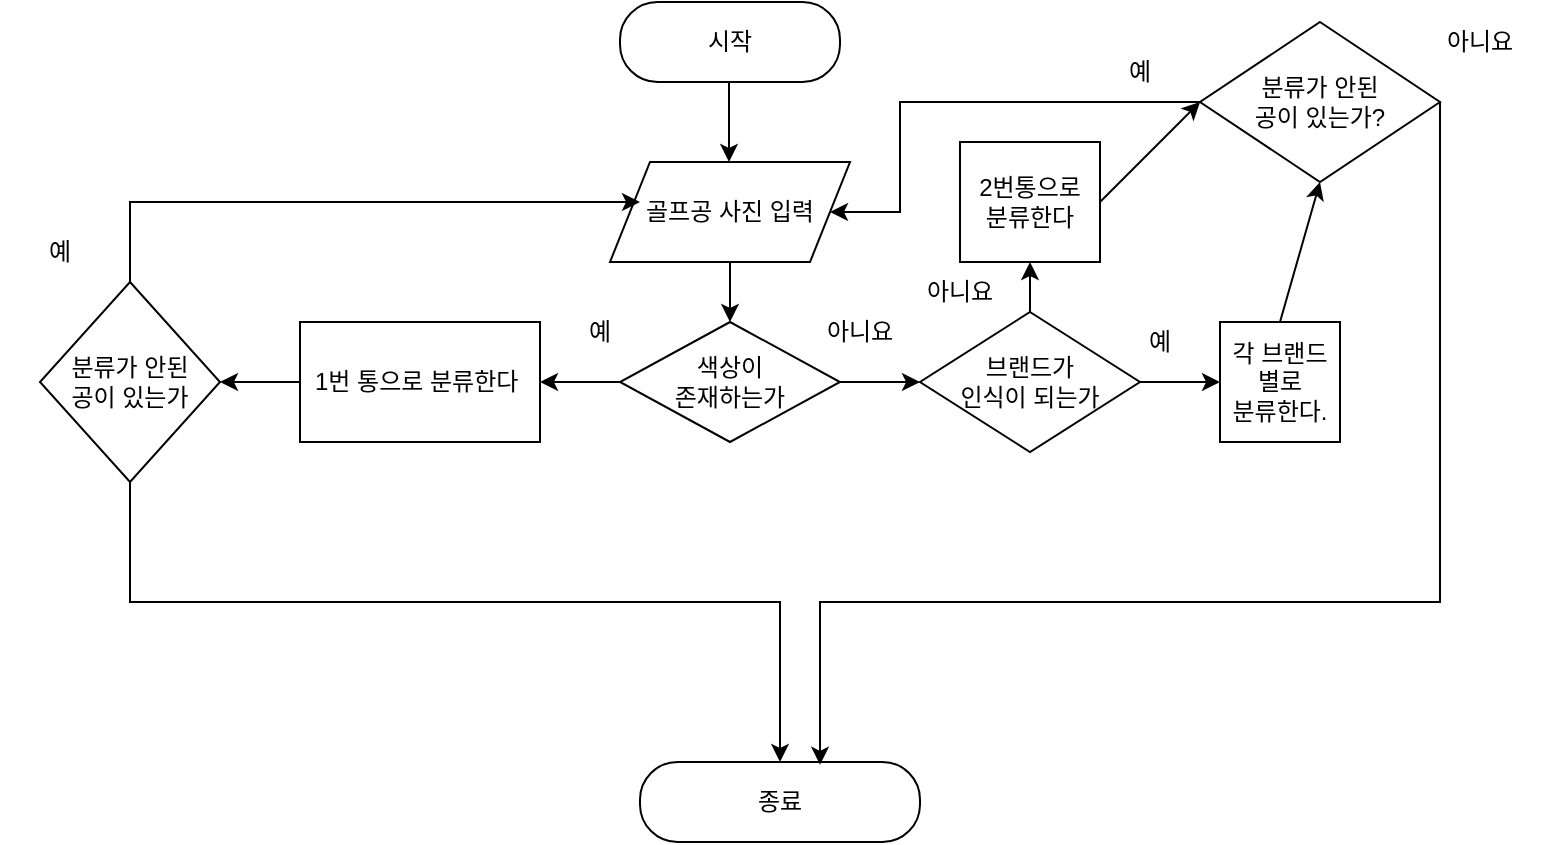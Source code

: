<mxfile version="16.6.4" type="github">
  <diagram id="K6LmjykUuhln-A83gKc8" name="Page-1">
    <mxGraphModel dx="1221" dy="644" grid="1" gridSize="10" guides="1" tooltips="1" connect="1" arrows="1" fold="1" page="1" pageScale="1" pageWidth="827" pageHeight="1169" math="0" shadow="0">
      <root>
        <mxCell id="0" />
        <mxCell id="1" parent="0" />
        <mxCell id="tIcMzQEfdsWm62XmyKLp-1" value="시작" style="rounded=1;whiteSpace=wrap;html=1;arcSize=47;" vertex="1" parent="1">
          <mxGeometry x="340" y="20" width="110" height="40" as="geometry" />
        </mxCell>
        <mxCell id="tIcMzQEfdsWm62XmyKLp-2" value="색상이&lt;br&gt;존재하는가" style="rhombus;whiteSpace=wrap;html=1;" vertex="1" parent="1">
          <mxGeometry x="340" y="180" width="110" height="60" as="geometry" />
        </mxCell>
        <mxCell id="tIcMzQEfdsWm62XmyKLp-3" value="" style="endArrow=classic;html=1;rounded=0;" edge="1" parent="1">
          <mxGeometry width="50" height="50" relative="1" as="geometry">
            <mxPoint x="394.5" y="60" as="sourcePoint" />
            <mxPoint x="394.5" y="100" as="targetPoint" />
            <Array as="points">
              <mxPoint x="394.5" y="60" />
            </Array>
          </mxGeometry>
        </mxCell>
        <mxCell id="tIcMzQEfdsWm62XmyKLp-4" value="" style="endArrow=classic;html=1;rounded=0;exitX=0;exitY=0.5;exitDx=0;exitDy=0;" edge="1" parent="1" source="tIcMzQEfdsWm62XmyKLp-2">
          <mxGeometry width="50" height="50" relative="1" as="geometry">
            <mxPoint x="280" y="160" as="sourcePoint" />
            <mxPoint x="300" y="210" as="targetPoint" />
          </mxGeometry>
        </mxCell>
        <mxCell id="tIcMzQEfdsWm62XmyKLp-6" value="" style="endArrow=classic;html=1;rounded=0;" edge="1" parent="1" target="tIcMzQEfdsWm62XmyKLp-2">
          <mxGeometry width="50" height="50" relative="1" as="geometry">
            <mxPoint x="395" y="130" as="sourcePoint" />
            <mxPoint x="420" y="140" as="targetPoint" />
          </mxGeometry>
        </mxCell>
        <mxCell id="tIcMzQEfdsWm62XmyKLp-7" value="예" style="text;html=1;strokeColor=none;fillColor=none;align=center;verticalAlign=middle;whiteSpace=wrap;rounded=0;" vertex="1" parent="1">
          <mxGeometry x="300" y="170" width="60" height="30" as="geometry" />
        </mxCell>
        <mxCell id="tIcMzQEfdsWm62XmyKLp-8" value="" style="endArrow=classic;html=1;rounded=0;exitX=1;exitY=0.5;exitDx=0;exitDy=0;" edge="1" parent="1" source="tIcMzQEfdsWm62XmyKLp-2">
          <mxGeometry width="50" height="50" relative="1" as="geometry">
            <mxPoint x="460" y="270" as="sourcePoint" />
            <mxPoint x="490" y="210" as="targetPoint" />
          </mxGeometry>
        </mxCell>
        <mxCell id="tIcMzQEfdsWm62XmyKLp-9" value="아니요" style="text;html=1;strokeColor=none;fillColor=none;align=center;verticalAlign=middle;whiteSpace=wrap;rounded=0;" vertex="1" parent="1">
          <mxGeometry x="430" y="170" width="60" height="30" as="geometry" />
        </mxCell>
        <mxCell id="tIcMzQEfdsWm62XmyKLp-10" value="골프공 사진 입력" style="shape=parallelogram;perimeter=parallelogramPerimeter;whiteSpace=wrap;html=1;fixedSize=1;" vertex="1" parent="1">
          <mxGeometry x="335" y="100" width="120" height="50" as="geometry" />
        </mxCell>
        <mxCell id="tIcMzQEfdsWm62XmyKLp-11" value="1번 통으로 분류한다&amp;nbsp;" style="rounded=0;whiteSpace=wrap;html=1;" vertex="1" parent="1">
          <mxGeometry x="180" y="180" width="120" height="60" as="geometry" />
        </mxCell>
        <mxCell id="tIcMzQEfdsWm62XmyKLp-12" value="" style="endArrow=classic;html=1;rounded=0;exitX=0;exitY=0.5;exitDx=0;exitDy=0;" edge="1" parent="1" source="tIcMzQEfdsWm62XmyKLp-11">
          <mxGeometry width="50" height="50" relative="1" as="geometry">
            <mxPoint x="130" y="230" as="sourcePoint" />
            <mxPoint x="140" y="210" as="targetPoint" />
          </mxGeometry>
        </mxCell>
        <mxCell id="tIcMzQEfdsWm62XmyKLp-13" value="분류가 안된 &lt;br&gt;공이 있는가" style="rhombus;whiteSpace=wrap;html=1;" vertex="1" parent="1">
          <mxGeometry x="50" y="160" width="90" height="100" as="geometry" />
        </mxCell>
        <mxCell id="tIcMzQEfdsWm62XmyKLp-15" value="예" style="text;html=1;strokeColor=none;fillColor=none;align=center;verticalAlign=middle;whiteSpace=wrap;rounded=0;" vertex="1" parent="1">
          <mxGeometry x="30" y="130" width="60" height="30" as="geometry" />
        </mxCell>
        <mxCell id="tIcMzQEfdsWm62XmyKLp-16" value="" style="endArrow=classic;html=1;rounded=0;exitX=0.5;exitY=1;exitDx=0;exitDy=0;" edge="1" parent="1" source="tIcMzQEfdsWm62XmyKLp-13" target="tIcMzQEfdsWm62XmyKLp-17">
          <mxGeometry width="50" height="50" relative="1" as="geometry">
            <mxPoint x="240" y="290" as="sourcePoint" />
            <mxPoint x="190" y="480" as="targetPoint" />
            <Array as="points">
              <mxPoint x="95" y="320" />
              <mxPoint x="420" y="320" />
            </Array>
          </mxGeometry>
        </mxCell>
        <mxCell id="tIcMzQEfdsWm62XmyKLp-17" value="종료" style="rounded=1;whiteSpace=wrap;html=1;arcSize=47;" vertex="1" parent="1">
          <mxGeometry x="350" y="400" width="140" height="40" as="geometry" />
        </mxCell>
        <mxCell id="tIcMzQEfdsWm62XmyKLp-14" value="" style="endArrow=classic;html=1;rounded=0;exitX=0.5;exitY=0;exitDx=0;exitDy=0;" edge="1" parent="1" source="tIcMzQEfdsWm62XmyKLp-13">
          <mxGeometry width="50" height="50" relative="1" as="geometry">
            <mxPoint x="130" y="130" as="sourcePoint" />
            <mxPoint x="350" y="120" as="targetPoint" />
            <Array as="points">
              <mxPoint x="95" y="120" />
              <mxPoint x="210" y="120" />
              <mxPoint x="260" y="120" />
            </Array>
          </mxGeometry>
        </mxCell>
        <mxCell id="tIcMzQEfdsWm62XmyKLp-19" value="브랜드가&lt;br&gt;인식이 되는가" style="rhombus;whiteSpace=wrap;html=1;" vertex="1" parent="1">
          <mxGeometry x="490" y="175" width="110" height="70" as="geometry" />
        </mxCell>
        <mxCell id="tIcMzQEfdsWm62XmyKLp-21" value="" style="endArrow=classic;html=1;rounded=0;exitX=1;exitY=0.5;exitDx=0;exitDy=0;" edge="1" parent="1" source="tIcMzQEfdsWm62XmyKLp-19">
          <mxGeometry width="50" height="50" relative="1" as="geometry">
            <mxPoint x="600" y="230" as="sourcePoint" />
            <mxPoint x="640" y="210" as="targetPoint" />
          </mxGeometry>
        </mxCell>
        <mxCell id="tIcMzQEfdsWm62XmyKLp-22" value="2번통으로&lt;br&gt;분류한다" style="rounded=0;whiteSpace=wrap;html=1;" vertex="1" parent="1">
          <mxGeometry x="510" y="90" width="70" height="60" as="geometry" />
        </mxCell>
        <mxCell id="tIcMzQEfdsWm62XmyKLp-23" value="" style="endArrow=classic;html=1;rounded=0;exitX=0.5;exitY=0;exitDx=0;exitDy=0;" edge="1" parent="1" source="tIcMzQEfdsWm62XmyKLp-19">
          <mxGeometry width="50" height="50" relative="1" as="geometry">
            <mxPoint x="440" y="330" as="sourcePoint" />
            <mxPoint x="545" y="150" as="targetPoint" />
          </mxGeometry>
        </mxCell>
        <mxCell id="tIcMzQEfdsWm62XmyKLp-24" value="각 브랜드별로&lt;br&gt;분류한다." style="whiteSpace=wrap;html=1;aspect=fixed;" vertex="1" parent="1">
          <mxGeometry x="640" y="180" width="60" height="60" as="geometry" />
        </mxCell>
        <mxCell id="tIcMzQEfdsWm62XmyKLp-25" value="분류가 안된&lt;br&gt;공이 있는가?" style="rhombus;whiteSpace=wrap;html=1;" vertex="1" parent="1">
          <mxGeometry x="630" y="30" width="120" height="80" as="geometry" />
        </mxCell>
        <mxCell id="tIcMzQEfdsWm62XmyKLp-26" value="" style="endArrow=classic;html=1;rounded=0;exitX=0;exitY=0.5;exitDx=0;exitDy=0;entryX=1;entryY=0.5;entryDx=0;entryDy=0;" edge="1" parent="1" source="tIcMzQEfdsWm62XmyKLp-25" target="tIcMzQEfdsWm62XmyKLp-10">
          <mxGeometry width="50" height="50" relative="1" as="geometry">
            <mxPoint x="570" y="80" as="sourcePoint" />
            <mxPoint x="470" y="70" as="targetPoint" />
            <Array as="points">
              <mxPoint x="480" y="70" />
              <mxPoint x="480" y="125" />
            </Array>
          </mxGeometry>
        </mxCell>
        <mxCell id="tIcMzQEfdsWm62XmyKLp-27" value="" style="endArrow=classic;html=1;rounded=0;exitX=1;exitY=0.5;exitDx=0;exitDy=0;entryX=0;entryY=0.5;entryDx=0;entryDy=0;" edge="1" parent="1" source="tIcMzQEfdsWm62XmyKLp-22" target="tIcMzQEfdsWm62XmyKLp-25">
          <mxGeometry width="50" height="50" relative="1" as="geometry">
            <mxPoint x="590" y="150" as="sourcePoint" />
            <mxPoint x="640" y="100" as="targetPoint" />
          </mxGeometry>
        </mxCell>
        <mxCell id="tIcMzQEfdsWm62XmyKLp-28" value="" style="endArrow=classic;html=1;rounded=0;exitX=0.5;exitY=0;exitDx=0;exitDy=0;entryX=0.5;entryY=1;entryDx=0;entryDy=0;" edge="1" parent="1" source="tIcMzQEfdsWm62XmyKLp-24" target="tIcMzQEfdsWm62XmyKLp-25">
          <mxGeometry width="50" height="50" relative="1" as="geometry">
            <mxPoint x="660" y="175" as="sourcePoint" />
            <mxPoint x="710" y="125" as="targetPoint" />
          </mxGeometry>
        </mxCell>
        <mxCell id="tIcMzQEfdsWm62XmyKLp-29" value="예" style="text;html=1;strokeColor=none;fillColor=none;align=center;verticalAlign=middle;whiteSpace=wrap;rounded=0;" vertex="1" parent="1">
          <mxGeometry x="570" y="40" width="60" height="30" as="geometry" />
        </mxCell>
        <mxCell id="tIcMzQEfdsWm62XmyKLp-30" value="아니요" style="text;html=1;strokeColor=none;fillColor=none;align=center;verticalAlign=middle;whiteSpace=wrap;rounded=0;" vertex="1" parent="1">
          <mxGeometry x="740" y="25" width="60" height="30" as="geometry" />
        </mxCell>
        <mxCell id="tIcMzQEfdsWm62XmyKLp-31" value="" style="endArrow=classic;html=1;rounded=0;exitX=1;exitY=0.5;exitDx=0;exitDy=0;entryX=0.643;entryY=0.035;entryDx=0;entryDy=0;entryPerimeter=0;" edge="1" parent="1" source="tIcMzQEfdsWm62XmyKLp-25" target="tIcMzQEfdsWm62XmyKLp-17">
          <mxGeometry width="50" height="50" relative="1" as="geometry">
            <mxPoint x="750" y="110" as="sourcePoint" />
            <mxPoint x="440" y="540" as="targetPoint" />
            <Array as="points">
              <mxPoint x="750" y="320" />
              <mxPoint x="440" y="320" />
            </Array>
          </mxGeometry>
        </mxCell>
        <mxCell id="tIcMzQEfdsWm62XmyKLp-32" value="아니요" style="text;html=1;strokeColor=none;fillColor=none;align=center;verticalAlign=middle;whiteSpace=wrap;rounded=0;" vertex="1" parent="1">
          <mxGeometry x="480" y="150" width="60" height="30" as="geometry" />
        </mxCell>
        <mxCell id="tIcMzQEfdsWm62XmyKLp-33" value="예" style="text;html=1;strokeColor=none;fillColor=none;align=center;verticalAlign=middle;whiteSpace=wrap;rounded=0;" vertex="1" parent="1">
          <mxGeometry x="580" y="175" width="60" height="30" as="geometry" />
        </mxCell>
      </root>
    </mxGraphModel>
  </diagram>
</mxfile>
